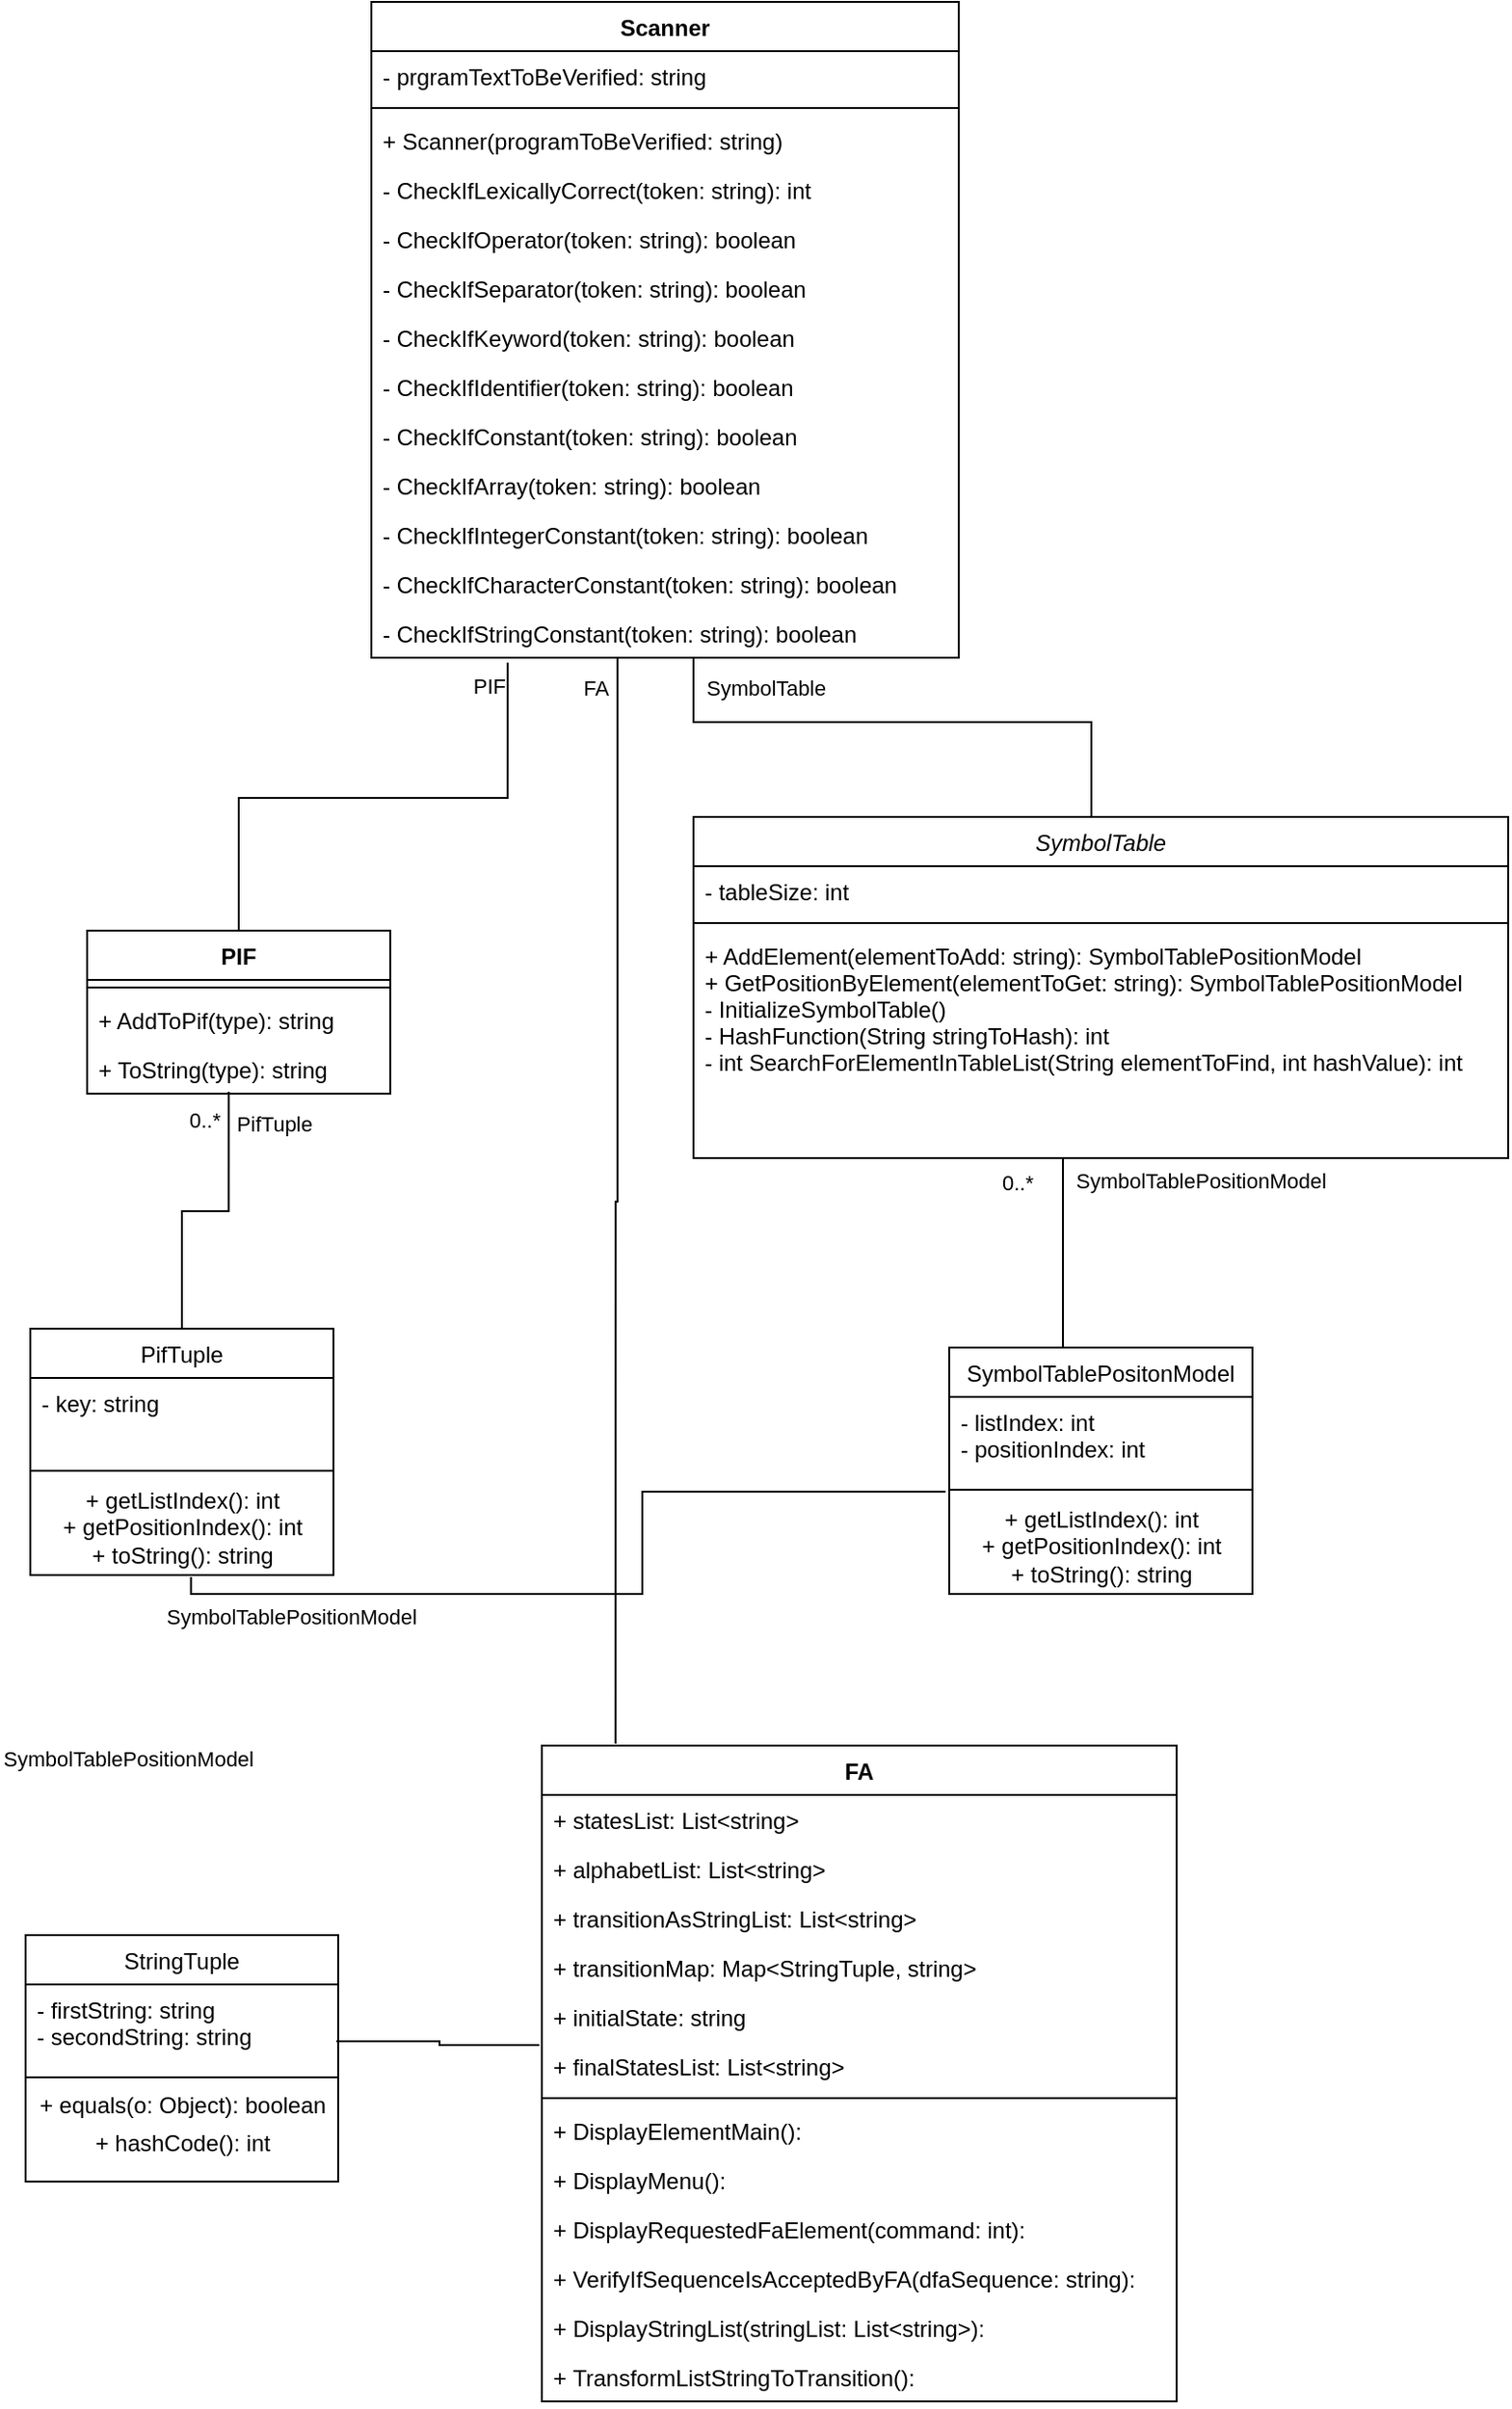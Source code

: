 <mxfile version="15.4.0" type="device"><diagram id="C5RBs43oDa-KdzZeNtuy" name="Page-1"><mxGraphModel dx="1422" dy="822" grid="1" gridSize="10" guides="1" tooltips="1" connect="1" arrows="1" fold="1" page="1" pageScale="1" pageWidth="827" pageHeight="1169" math="0" shadow="0"><root><mxCell id="WIyWlLk6GJQsqaUBKTNV-0"/><mxCell id="WIyWlLk6GJQsqaUBKTNV-1" parent="WIyWlLk6GJQsqaUBKTNV-0"/><mxCell id="zkfFHV4jXpPFQw0GAbJ--0" value="SymbolTable" style="swimlane;fontStyle=2;align=center;verticalAlign=top;childLayout=stackLayout;horizontal=1;startSize=26;horizontalStack=0;resizeParent=1;resizeLast=0;collapsible=1;marginBottom=0;rounded=0;shadow=0;strokeWidth=1;" parent="WIyWlLk6GJQsqaUBKTNV-1" vertex="1"><mxGeometry x="390" y="980" width="430" height="180" as="geometry"><mxRectangle x="230" y="140" width="160" height="26" as="alternateBounds"/></mxGeometry></mxCell><mxCell id="zkfFHV4jXpPFQw0GAbJ--2" value="- tableSize: int" style="text;align=left;verticalAlign=top;spacingLeft=4;spacingRight=4;overflow=hidden;rotatable=0;points=[[0,0.5],[1,0.5]];portConstraint=eastwest;rounded=0;shadow=0;html=0;" parent="zkfFHV4jXpPFQw0GAbJ--0" vertex="1"><mxGeometry y="26" width="430" height="26" as="geometry"/></mxCell><mxCell id="zkfFHV4jXpPFQw0GAbJ--4" value="" style="line;html=1;strokeWidth=1;align=left;verticalAlign=middle;spacingTop=-1;spacingLeft=3;spacingRight=3;rotatable=0;labelPosition=right;points=[];portConstraint=eastwest;" parent="zkfFHV4jXpPFQw0GAbJ--0" vertex="1"><mxGeometry y="52" width="430" height="8" as="geometry"/></mxCell><mxCell id="zkfFHV4jXpPFQw0GAbJ--5" value="+ AddElement(elementToAdd: string): SymbolTablePositionModel&#10;+ GetPositionByElement(elementToGet: string): SymbolTablePositionModel&#10;- InitializeSymbolTable()&#10;- HashFunction(String stringToHash): int&#10;- int SearchForElementInTableList(String elementToFind, int hashValue): int " style="text;align=left;verticalAlign=top;spacingLeft=4;spacingRight=4;overflow=hidden;rotatable=0;points=[[0,0.5],[1,0.5]];portConstraint=eastwest;labelBackgroundColor=default;" parent="zkfFHV4jXpPFQw0GAbJ--0" vertex="1"><mxGeometry y="60" width="430" height="84" as="geometry"/></mxCell><mxCell id="zkfFHV4jXpPFQw0GAbJ--13" value="SymbolTablePositonModel" style="swimlane;fontStyle=0;align=center;verticalAlign=top;childLayout=stackLayout;horizontal=1;startSize=26;horizontalStack=0;resizeParent=1;resizeLast=0;collapsible=1;marginBottom=0;rounded=0;shadow=0;strokeWidth=1;" parent="WIyWlLk6GJQsqaUBKTNV-1" vertex="1"><mxGeometry x="525" y="1260" width="160" height="130" as="geometry"><mxRectangle x="340" y="380" width="170" height="26" as="alternateBounds"/></mxGeometry></mxCell><mxCell id="zkfFHV4jXpPFQw0GAbJ--14" value="- listIndex: int&#10;- positionIndex: int" style="text;align=left;verticalAlign=top;spacingLeft=4;spacingRight=4;overflow=hidden;rotatable=0;points=[[0,0.5],[1,0.5]];portConstraint=eastwest;" parent="zkfFHV4jXpPFQw0GAbJ--13" vertex="1"><mxGeometry y="26" width="160" height="44" as="geometry"/></mxCell><mxCell id="zkfFHV4jXpPFQw0GAbJ--15" value="" style="line;html=1;strokeWidth=1;align=left;verticalAlign=middle;spacingTop=-1;spacingLeft=3;spacingRight=3;rotatable=0;labelPosition=right;points=[];portConstraint=eastwest;" parent="zkfFHV4jXpPFQw0GAbJ--13" vertex="1"><mxGeometry y="70" width="160" height="10" as="geometry"/></mxCell><mxCell id="73uMy0ftTJ4x6Q7Thoul-0" value="+ getListIndex(): int&lt;br&gt;+ getPositionIndex(): int&lt;br&gt;+ toString(): string" style="text;html=1;align=center;verticalAlign=middle;resizable=0;points=[];autosize=1;strokeColor=none;fillColor=none;" parent="zkfFHV4jXpPFQw0GAbJ--13" vertex="1"><mxGeometry y="80" width="160" height="50" as="geometry"/></mxCell><mxCell id="ze6x-kzvLuAOTEvd9npI-0" value="Scanner" style="swimlane;fontStyle=1;align=center;verticalAlign=top;childLayout=stackLayout;horizontal=1;startSize=26;horizontalStack=0;resizeParent=1;resizeParentMax=0;resizeLast=0;collapsible=1;marginBottom=0;" parent="WIyWlLk6GJQsqaUBKTNV-1" vertex="1"><mxGeometry x="220" y="550" width="310" height="346" as="geometry"/></mxCell><mxCell id="ze6x-kzvLuAOTEvd9npI-1" value="- prgramTextToBeVerified: string" style="text;strokeColor=none;fillColor=none;align=left;verticalAlign=top;spacingLeft=4;spacingRight=4;overflow=hidden;rotatable=0;points=[[0,0.5],[1,0.5]];portConstraint=eastwest;" parent="ze6x-kzvLuAOTEvd9npI-0" vertex="1"><mxGeometry y="26" width="310" height="26" as="geometry"/></mxCell><mxCell id="ze6x-kzvLuAOTEvd9npI-2" value="" style="line;strokeWidth=1;fillColor=none;align=left;verticalAlign=middle;spacingTop=-1;spacingLeft=3;spacingRight=3;rotatable=0;labelPosition=right;points=[];portConstraint=eastwest;" parent="ze6x-kzvLuAOTEvd9npI-0" vertex="1"><mxGeometry y="52" width="310" height="8" as="geometry"/></mxCell><mxCell id="ze6x-kzvLuAOTEvd9npI-3" value="+ Scanner(programToBeVerified: string)" style="text;strokeColor=none;fillColor=none;align=left;verticalAlign=top;spacingLeft=4;spacingRight=4;overflow=hidden;rotatable=0;points=[[0,0.5],[1,0.5]];portConstraint=eastwest;" parent="ze6x-kzvLuAOTEvd9npI-0" vertex="1"><mxGeometry y="60" width="310" height="26" as="geometry"/></mxCell><mxCell id="ze6x-kzvLuAOTEvd9npI-6" value="- CheckIfLexicallyCorrect(token: string): int" style="text;strokeColor=none;fillColor=none;align=left;verticalAlign=top;spacingLeft=4;spacingRight=4;overflow=hidden;rotatable=0;points=[[0,0.5],[1,0.5]];portConstraint=eastwest;" parent="ze6x-kzvLuAOTEvd9npI-0" vertex="1"><mxGeometry y="86" width="310" height="26" as="geometry"/></mxCell><mxCell id="ze6x-kzvLuAOTEvd9npI-9" value="- CheckIfOperator(token: string): boolean" style="text;strokeColor=none;fillColor=none;align=left;verticalAlign=top;spacingLeft=4;spacingRight=4;overflow=hidden;rotatable=0;points=[[0,0.5],[1,0.5]];portConstraint=eastwest;" parent="ze6x-kzvLuAOTEvd9npI-0" vertex="1"><mxGeometry y="112" width="310" height="26" as="geometry"/></mxCell><mxCell id="ze6x-kzvLuAOTEvd9npI-4" value="- CheckIfSeparator(token: string): boolean" style="text;strokeColor=none;fillColor=none;align=left;verticalAlign=top;spacingLeft=4;spacingRight=4;overflow=hidden;rotatable=0;points=[[0,0.5],[1,0.5]];portConstraint=eastwest;" parent="ze6x-kzvLuAOTEvd9npI-0" vertex="1"><mxGeometry y="138" width="310" height="26" as="geometry"/></mxCell><mxCell id="ze6x-kzvLuAOTEvd9npI-11" value="- CheckIfKeyword(token: string): boolean" style="text;strokeColor=none;fillColor=none;align=left;verticalAlign=top;spacingLeft=4;spacingRight=4;overflow=hidden;rotatable=0;points=[[0,0.5],[1,0.5]];portConstraint=eastwest;" parent="ze6x-kzvLuAOTEvd9npI-0" vertex="1"><mxGeometry y="164" width="310" height="26" as="geometry"/></mxCell><mxCell id="ze6x-kzvLuAOTEvd9npI-12" value="- CheckIfIdentifier(token: string): boolean" style="text;strokeColor=none;fillColor=none;align=left;verticalAlign=top;spacingLeft=4;spacingRight=4;overflow=hidden;rotatable=0;points=[[0,0.5],[1,0.5]];portConstraint=eastwest;" parent="ze6x-kzvLuAOTEvd9npI-0" vertex="1"><mxGeometry y="190" width="310" height="26" as="geometry"/></mxCell><mxCell id="ze6x-kzvLuAOTEvd9npI-5" value="- CheckIfConstant(token: string): boolean" style="text;strokeColor=none;fillColor=none;align=left;verticalAlign=top;spacingLeft=4;spacingRight=4;overflow=hidden;rotatable=0;points=[[0,0.5],[1,0.5]];portConstraint=eastwest;" parent="ze6x-kzvLuAOTEvd9npI-0" vertex="1"><mxGeometry y="216" width="310" height="26" as="geometry"/></mxCell><mxCell id="ze6x-kzvLuAOTEvd9npI-10" value="- CheckIfArray(token: string): boolean" style="text;strokeColor=none;fillColor=none;align=left;verticalAlign=top;spacingLeft=4;spacingRight=4;overflow=hidden;rotatable=0;points=[[0,0.5],[1,0.5]];portConstraint=eastwest;" parent="ze6x-kzvLuAOTEvd9npI-0" vertex="1"><mxGeometry y="242" width="310" height="26" as="geometry"/></mxCell><mxCell id="ze6x-kzvLuAOTEvd9npI-8" value="- CheckIfIntegerConstant(token: string): boolean" style="text;strokeColor=none;fillColor=none;align=left;verticalAlign=top;spacingLeft=4;spacingRight=4;overflow=hidden;rotatable=0;points=[[0,0.5],[1,0.5]];portConstraint=eastwest;" parent="ze6x-kzvLuAOTEvd9npI-0" vertex="1"><mxGeometry y="268" width="310" height="26" as="geometry"/></mxCell><mxCell id="ze6x-kzvLuAOTEvd9npI-14" value="- CheckIfCharacterConstant(token: string): boolean" style="text;strokeColor=none;fillColor=none;align=left;verticalAlign=top;spacingLeft=4;spacingRight=4;overflow=hidden;rotatable=0;points=[[0,0.5],[1,0.5]];portConstraint=eastwest;" parent="ze6x-kzvLuAOTEvd9npI-0" vertex="1"><mxGeometry y="294" width="310" height="26" as="geometry"/></mxCell><mxCell id="ze6x-kzvLuAOTEvd9npI-13" value="- CheckIfStringConstant(token: string): boolean" style="text;strokeColor=none;fillColor=none;align=left;verticalAlign=top;spacingLeft=4;spacingRight=4;overflow=hidden;rotatable=0;points=[[0,0.5],[1,0.5]];portConstraint=eastwest;" parent="ze6x-kzvLuAOTEvd9npI-0" vertex="1"><mxGeometry y="320" width="310" height="26" as="geometry"/></mxCell><mxCell id="ze6x-kzvLuAOTEvd9npI-15" value="PIF" style="swimlane;fontStyle=1;align=center;verticalAlign=top;childLayout=stackLayout;horizontal=1;startSize=26;horizontalStack=0;resizeParent=1;resizeParentMax=0;resizeLast=0;collapsible=1;marginBottom=0;" parent="WIyWlLk6GJQsqaUBKTNV-1" vertex="1"><mxGeometry x="70" y="1040" width="160" height="86" as="geometry"/></mxCell><mxCell id="ze6x-kzvLuAOTEvd9npI-17" value="" style="line;strokeWidth=1;fillColor=none;align=left;verticalAlign=middle;spacingTop=-1;spacingLeft=3;spacingRight=3;rotatable=0;labelPosition=right;points=[];portConstraint=eastwest;" parent="ze6x-kzvLuAOTEvd9npI-15" vertex="1"><mxGeometry y="26" width="160" height="8" as="geometry"/></mxCell><mxCell id="ze6x-kzvLuAOTEvd9npI-18" value="+ AddToPif(type): string" style="text;strokeColor=none;fillColor=none;align=left;verticalAlign=top;spacingLeft=4;spacingRight=4;overflow=hidden;rotatable=0;points=[[0,0.5],[1,0.5]];portConstraint=eastwest;" parent="ze6x-kzvLuAOTEvd9npI-15" vertex="1"><mxGeometry y="34" width="160" height="26" as="geometry"/></mxCell><mxCell id="ze6x-kzvLuAOTEvd9npI-32" value="+ ToString(type): string" style="text;strokeColor=none;fillColor=none;align=left;verticalAlign=top;spacingLeft=4;spacingRight=4;overflow=hidden;rotatable=0;points=[[0,0.5],[1,0.5]];portConstraint=eastwest;" parent="ze6x-kzvLuAOTEvd9npI-15" vertex="1"><mxGeometry y="60" width="160" height="26" as="geometry"/></mxCell><mxCell id="ze6x-kzvLuAOTEvd9npI-19" value="" style="endArrow=none;html=1;edgeStyle=orthogonalEdgeStyle;rounded=0;" parent="WIyWlLk6GJQsqaUBKTNV-1" target="zkfFHV4jXpPFQw0GAbJ--13" edge="1"><mxGeometry relative="1" as="geometry"><mxPoint x="570" y="1160" as="sourcePoint"/><mxPoint x="430" y="1230" as="targetPoint"/><Array as="points"><mxPoint x="585" y="1190"/><mxPoint x="585" y="1190"/></Array></mxGeometry></mxCell><mxCell id="ze6x-kzvLuAOTEvd9npI-20" value="SymbolTablePositionModel" style="edgeLabel;resizable=0;html=1;align=left;verticalAlign=bottom;" parent="ze6x-kzvLuAOTEvd9npI-19" connectable="0" vertex="1"><mxGeometry x="-1" relative="1" as="geometry"><mxPoint x="20" y="20" as="offset"/></mxGeometry></mxCell><mxCell id="ze6x-kzvLuAOTEvd9npI-25" value="0..*" style="edgeLabel;resizable=0;html=1;align=left;verticalAlign=bottom;" parent="WIyWlLk6GJQsqaUBKTNV-1" connectable="0" vertex="1"><mxGeometry x="540" y="1180" as="geometry"><mxPoint x="11" y="1" as="offset"/></mxGeometry></mxCell><mxCell id="ze6x-kzvLuAOTEvd9npI-26" value="" style="endArrow=none;html=1;edgeStyle=orthogonalEdgeStyle;rounded=0;" parent="WIyWlLk6GJQsqaUBKTNV-1" source="ze6x-kzvLuAOTEvd9npI-13" target="zkfFHV4jXpPFQw0GAbJ--0" edge="1"><mxGeometry relative="1" as="geometry"><mxPoint x="480" y="930" as="sourcePoint"/><mxPoint x="640" y="930" as="targetPoint"/><Array as="points"><mxPoint x="390" y="930"/><mxPoint x="600" y="930"/></Array></mxGeometry></mxCell><mxCell id="ze6x-kzvLuAOTEvd9npI-27" value="SymbolTable" style="edgeLabel;resizable=0;html=1;align=left;verticalAlign=bottom;" parent="ze6x-kzvLuAOTEvd9npI-26" connectable="0" vertex="1"><mxGeometry x="-1" relative="1" as="geometry"><mxPoint x="5" y="24" as="offset"/></mxGeometry></mxCell><mxCell id="ze6x-kzvLuAOTEvd9npI-29" value="" style="endArrow=none;html=1;edgeStyle=orthogonalEdgeStyle;rounded=0;exitX=0.5;exitY=0;exitDx=0;exitDy=0;entryX=0.232;entryY=1.1;entryDx=0;entryDy=0;entryPerimeter=0;" parent="WIyWlLk6GJQsqaUBKTNV-1" source="ze6x-kzvLuAOTEvd9npI-15" target="ze6x-kzvLuAOTEvd9npI-13" edge="1"><mxGeometry relative="1" as="geometry"><mxPoint x="120" y="990" as="sourcePoint"/><mxPoint x="280" y="990" as="targetPoint"/><Array as="points"><mxPoint x="150" y="970"/><mxPoint x="292" y="970"/></Array></mxGeometry></mxCell><mxCell id="ze6x-kzvLuAOTEvd9npI-31" value="PIF" style="edgeLabel;resizable=0;html=1;align=right;verticalAlign=bottom;" parent="ze6x-kzvLuAOTEvd9npI-29" connectable="0" vertex="1"><mxGeometry x="1" relative="1" as="geometry"><mxPoint y="21" as="offset"/></mxGeometry></mxCell><mxCell id="ze6x-kzvLuAOTEvd9npI-37" value="PifTuple" style="swimlane;fontStyle=0;align=center;verticalAlign=top;childLayout=stackLayout;horizontal=1;startSize=26;horizontalStack=0;resizeParent=1;resizeLast=0;collapsible=1;marginBottom=0;rounded=0;shadow=0;strokeWidth=1;" parent="WIyWlLk6GJQsqaUBKTNV-1" vertex="1"><mxGeometry x="40" y="1250" width="160" height="130" as="geometry"><mxRectangle x="340" y="380" width="170" height="26" as="alternateBounds"/></mxGeometry></mxCell><mxCell id="ze6x-kzvLuAOTEvd9npI-38" value="- key: string" style="text;align=left;verticalAlign=top;spacingLeft=4;spacingRight=4;overflow=hidden;rotatable=0;points=[[0,0.5],[1,0.5]];portConstraint=eastwest;" parent="ze6x-kzvLuAOTEvd9npI-37" vertex="1"><mxGeometry y="26" width="160" height="44" as="geometry"/></mxCell><mxCell id="ze6x-kzvLuAOTEvd9npI-39" value="" style="line;html=1;strokeWidth=1;align=left;verticalAlign=middle;spacingTop=-1;spacingLeft=3;spacingRight=3;rotatable=0;labelPosition=right;points=[];portConstraint=eastwest;" parent="ze6x-kzvLuAOTEvd9npI-37" vertex="1"><mxGeometry y="70" width="160" height="10" as="geometry"/></mxCell><mxCell id="ze6x-kzvLuAOTEvd9npI-40" value="+ getListIndex(): int&lt;br&gt;+ getPositionIndex(): int&lt;br&gt;+ toString(): string" style="text;html=1;align=center;verticalAlign=middle;resizable=0;points=[];autosize=1;strokeColor=none;fillColor=none;" parent="ze6x-kzvLuAOTEvd9npI-37" vertex="1"><mxGeometry y="80" width="160" height="50" as="geometry"/></mxCell><mxCell id="ze6x-kzvLuAOTEvd9npI-41" value="" style="endArrow=none;html=1;edgeStyle=orthogonalEdgeStyle;rounded=0;entryX=-0.012;entryY=1.136;entryDx=0;entryDy=0;exitX=0.53;exitY=1.02;exitDx=0;exitDy=0;exitPerimeter=0;entryPerimeter=0;" parent="WIyWlLk6GJQsqaUBKTNV-1" source="ze6x-kzvLuAOTEvd9npI-40" target="zkfFHV4jXpPFQw0GAbJ--14" edge="1"><mxGeometry relative="1" as="geometry"><mxPoint x="280" y="1340" as="sourcePoint"/><mxPoint x="440" y="1340" as="targetPoint"/><Array as="points"><mxPoint x="125" y="1390"/><mxPoint x="363" y="1390"/><mxPoint x="363" y="1336"/></Array></mxGeometry></mxCell><mxCell id="ze6x-kzvLuAOTEvd9npI-42" value="SymbolTablePositionModel" style="edgeLabel;resizable=0;html=1;align=left;verticalAlign=bottom;" parent="ze6x-kzvLuAOTEvd9npI-41" connectable="0" vertex="1"><mxGeometry x="-1" relative="1" as="geometry"><mxPoint x="-15" y="29" as="offset"/></mxGeometry></mxCell><mxCell id="ze6x-kzvLuAOTEvd9npI-43" value="SymbolTablePositionModel" style="edgeLabel;resizable=0;html=1;align=right;verticalAlign=bottom;" parent="ze6x-kzvLuAOTEvd9npI-41" connectable="0" vertex="1"><mxGeometry x="1" relative="1" as="geometry"><mxPoint x="-365" y="150" as="offset"/></mxGeometry></mxCell><mxCell id="T1Hr_aAXfhIMH2y1nktN-0" value="" style="endArrow=none;html=1;edgeStyle=orthogonalEdgeStyle;rounded=0;exitX=0.5;exitY=0;exitDx=0;exitDy=0;entryX=0.467;entryY=0.962;entryDx=0;entryDy=0;entryPerimeter=0;" parent="WIyWlLk6GJQsqaUBKTNV-1" source="ze6x-kzvLuAOTEvd9npI-37" target="ze6x-kzvLuAOTEvd9npI-32" edge="1"><mxGeometry relative="1" as="geometry"><mxPoint x="330" y="1210" as="sourcePoint"/><mxPoint x="490" y="1210" as="targetPoint"/></mxGeometry></mxCell><mxCell id="T1Hr_aAXfhIMH2y1nktN-2" value="PifTuple" style="edgeLabel;resizable=0;html=1;align=right;verticalAlign=bottom;" parent="T1Hr_aAXfhIMH2y1nktN-0" connectable="0" vertex="1"><mxGeometry x="1" relative="1" as="geometry"><mxPoint x="45" y="25" as="offset"/></mxGeometry></mxCell><mxCell id="T1Hr_aAXfhIMH2y1nktN-3" value="0..*" style="edgeLabel;resizable=0;html=1;align=left;verticalAlign=bottom;" parent="WIyWlLk6GJQsqaUBKTNV-1" connectable="0" vertex="1"><mxGeometry x="570" y="1169" as="geometry"><mxPoint x="-448" y="-21" as="offset"/></mxGeometry></mxCell><mxCell id="j4dm4mt9JB1MPL_7swDO-0" value="FA" style="swimlane;fontStyle=1;align=center;verticalAlign=top;childLayout=stackLayout;horizontal=1;startSize=26;horizontalStack=0;resizeParent=1;resizeParentMax=0;resizeLast=0;collapsible=1;marginBottom=0;" vertex="1" parent="WIyWlLk6GJQsqaUBKTNV-1"><mxGeometry x="310" y="1470" width="335" height="346" as="geometry"/></mxCell><mxCell id="j4dm4mt9JB1MPL_7swDO-1" value="+ statesList: List&lt;string&gt;" style="text;strokeColor=none;fillColor=none;align=left;verticalAlign=top;spacingLeft=4;spacingRight=4;overflow=hidden;rotatable=0;points=[[0,0.5],[1,0.5]];portConstraint=eastwest;" vertex="1" parent="j4dm4mt9JB1MPL_7swDO-0"><mxGeometry y="26" width="335" height="26" as="geometry"/></mxCell><mxCell id="j4dm4mt9JB1MPL_7swDO-5" value="+ alphabetList: List&lt;string&gt;" style="text;strokeColor=none;fillColor=none;align=left;verticalAlign=top;spacingLeft=4;spacingRight=4;overflow=hidden;rotatable=0;points=[[0,0.5],[1,0.5]];portConstraint=eastwest;" vertex="1" parent="j4dm4mt9JB1MPL_7swDO-0"><mxGeometry y="52" width="335" height="26" as="geometry"/></mxCell><mxCell id="j4dm4mt9JB1MPL_7swDO-6" value="+ transitionAsStringList: List&lt;string&gt;" style="text;strokeColor=none;fillColor=none;align=left;verticalAlign=top;spacingLeft=4;spacingRight=4;overflow=hidden;rotatable=0;points=[[0,0.5],[1,0.5]];portConstraint=eastwest;" vertex="1" parent="j4dm4mt9JB1MPL_7swDO-0"><mxGeometry y="78" width="335" height="26" as="geometry"/></mxCell><mxCell id="j4dm4mt9JB1MPL_7swDO-9" value="+ transitionMap: Map&lt;StringTuple, string&gt;" style="text;strokeColor=none;fillColor=none;align=left;verticalAlign=top;spacingLeft=4;spacingRight=4;overflow=hidden;rotatable=0;points=[[0,0.5],[1,0.5]];portConstraint=eastwest;" vertex="1" parent="j4dm4mt9JB1MPL_7swDO-0"><mxGeometry y="104" width="335" height="26" as="geometry"/></mxCell><mxCell id="j4dm4mt9JB1MPL_7swDO-7" value="+ initialState: string" style="text;strokeColor=none;fillColor=none;align=left;verticalAlign=top;spacingLeft=4;spacingRight=4;overflow=hidden;rotatable=0;points=[[0,0.5],[1,0.5]];portConstraint=eastwest;" vertex="1" parent="j4dm4mt9JB1MPL_7swDO-0"><mxGeometry y="130" width="335" height="26" as="geometry"/></mxCell><mxCell id="j4dm4mt9JB1MPL_7swDO-8" value="+ finalStatesList: List&lt;string&gt;" style="text;strokeColor=none;fillColor=none;align=left;verticalAlign=top;spacingLeft=4;spacingRight=4;overflow=hidden;rotatable=0;points=[[0,0.5],[1,0.5]];portConstraint=eastwest;" vertex="1" parent="j4dm4mt9JB1MPL_7swDO-0"><mxGeometry y="156" width="335" height="26" as="geometry"/></mxCell><mxCell id="j4dm4mt9JB1MPL_7swDO-2" value="" style="line;strokeWidth=1;fillColor=none;align=left;verticalAlign=middle;spacingTop=-1;spacingLeft=3;spacingRight=3;rotatable=0;labelPosition=right;points=[];portConstraint=eastwest;" vertex="1" parent="j4dm4mt9JB1MPL_7swDO-0"><mxGeometry y="182" width="335" height="8" as="geometry"/></mxCell><mxCell id="j4dm4mt9JB1MPL_7swDO-3" value="+ DisplayElementMain(): " style="text;strokeColor=none;fillColor=none;align=left;verticalAlign=top;spacingLeft=4;spacingRight=4;overflow=hidden;rotatable=0;points=[[0,0.5],[1,0.5]];portConstraint=eastwest;" vertex="1" parent="j4dm4mt9JB1MPL_7swDO-0"><mxGeometry y="190" width="335" height="26" as="geometry"/></mxCell><mxCell id="j4dm4mt9JB1MPL_7swDO-10" value="+ DisplayMenu(): " style="text;strokeColor=none;fillColor=none;align=left;verticalAlign=top;spacingLeft=4;spacingRight=4;overflow=hidden;rotatable=0;points=[[0,0.5],[1,0.5]];portConstraint=eastwest;" vertex="1" parent="j4dm4mt9JB1MPL_7swDO-0"><mxGeometry y="216" width="335" height="26" as="geometry"/></mxCell><mxCell id="j4dm4mt9JB1MPL_7swDO-11" value="+ DisplayRequestedFaElement(command: int): " style="text;strokeColor=none;fillColor=none;align=left;verticalAlign=top;spacingLeft=4;spacingRight=4;overflow=hidden;rotatable=0;points=[[0,0.5],[1,0.5]];portConstraint=eastwest;" vertex="1" parent="j4dm4mt9JB1MPL_7swDO-0"><mxGeometry y="242" width="335" height="26" as="geometry"/></mxCell><mxCell id="j4dm4mt9JB1MPL_7swDO-12" value="+ VerifyIfSequenceIsAcceptedByFA(dfaSequence: string): " style="text;strokeColor=none;fillColor=none;align=left;verticalAlign=top;spacingLeft=4;spacingRight=4;overflow=hidden;rotatable=0;points=[[0,0.5],[1,0.5]];portConstraint=eastwest;" vertex="1" parent="j4dm4mt9JB1MPL_7swDO-0"><mxGeometry y="268" width="335" height="26" as="geometry"/></mxCell><mxCell id="j4dm4mt9JB1MPL_7swDO-13" value="+ DisplayStringList(stringList: List&lt;string&gt;): " style="text;strokeColor=none;fillColor=none;align=left;verticalAlign=top;spacingLeft=4;spacingRight=4;overflow=hidden;rotatable=0;points=[[0,0.5],[1,0.5]];portConstraint=eastwest;" vertex="1" parent="j4dm4mt9JB1MPL_7swDO-0"><mxGeometry y="294" width="335" height="26" as="geometry"/></mxCell><mxCell id="j4dm4mt9JB1MPL_7swDO-14" value="+ TransformListStringToTransition(): " style="text;strokeColor=none;fillColor=none;align=left;verticalAlign=top;spacingLeft=4;spacingRight=4;overflow=hidden;rotatable=0;points=[[0,0.5],[1,0.5]];portConstraint=eastwest;" vertex="1" parent="j4dm4mt9JB1MPL_7swDO-0"><mxGeometry y="320" width="335" height="26" as="geometry"/></mxCell><mxCell id="j4dm4mt9JB1MPL_7swDO-15" value="StringTuple" style="swimlane;fontStyle=0;align=center;verticalAlign=top;childLayout=stackLayout;horizontal=1;startSize=26;horizontalStack=0;resizeParent=1;resizeLast=0;collapsible=1;marginBottom=0;rounded=0;shadow=0;strokeWidth=1;" vertex="1" parent="WIyWlLk6GJQsqaUBKTNV-1"><mxGeometry x="37.5" y="1570" width="165" height="130" as="geometry"><mxRectangle x="340" y="380" width="170" height="26" as="alternateBounds"/></mxGeometry></mxCell><mxCell id="j4dm4mt9JB1MPL_7swDO-16" value="- firstString: string&#10;- secondString: string" style="text;align=left;verticalAlign=top;spacingLeft=4;spacingRight=4;overflow=hidden;rotatable=0;points=[[0,0.5],[1,0.5]];portConstraint=eastwest;" vertex="1" parent="j4dm4mt9JB1MPL_7swDO-15"><mxGeometry y="26" width="165" height="44" as="geometry"/></mxCell><mxCell id="j4dm4mt9JB1MPL_7swDO-17" value="" style="line;html=1;strokeWidth=1;align=left;verticalAlign=middle;spacingTop=-1;spacingLeft=3;spacingRight=3;rotatable=0;labelPosition=right;points=[];portConstraint=eastwest;" vertex="1" parent="j4dm4mt9JB1MPL_7swDO-15"><mxGeometry y="70" width="165" height="10" as="geometry"/></mxCell><mxCell id="j4dm4mt9JB1MPL_7swDO-18" value="+ equals(o: Object): boolean" style="text;html=1;align=center;verticalAlign=middle;resizable=0;points=[];autosize=1;strokeColor=none;fillColor=none;" vertex="1" parent="j4dm4mt9JB1MPL_7swDO-15"><mxGeometry y="80" width="165" height="20" as="geometry"/></mxCell><mxCell id="j4dm4mt9JB1MPL_7swDO-19" value="+ hashCode(): int" style="text;html=1;align=center;verticalAlign=middle;resizable=0;points=[];autosize=1;strokeColor=none;fillColor=none;" vertex="1" parent="j4dm4mt9JB1MPL_7swDO-15"><mxGeometry y="100" width="165" height="20" as="geometry"/></mxCell><mxCell id="j4dm4mt9JB1MPL_7swDO-20" value="" style="endArrow=none;html=1;edgeStyle=orthogonalEdgeStyle;rounded=0;exitX=-0.004;exitY=0.077;exitDx=0;exitDy=0;exitPerimeter=0;entryX=0.994;entryY=0.682;entryDx=0;entryDy=0;entryPerimeter=0;" edge="1" parent="WIyWlLk6GJQsqaUBKTNV-1" source="j4dm4mt9JB1MPL_7swDO-8" target="j4dm4mt9JB1MPL_7swDO-16"><mxGeometry relative="1" as="geometry"><mxPoint x="490" y="1450" as="sourcePoint"/><mxPoint x="650" y="1450" as="targetPoint"/><Array as="points"><mxPoint x="256" y="1628"/><mxPoint x="256" y="1626"/></Array></mxGeometry></mxCell><mxCell id="j4dm4mt9JB1MPL_7swDO-23" value="" style="endArrow=none;html=1;edgeStyle=orthogonalEdgeStyle;rounded=0;exitX=0.419;exitY=1;exitDx=0;exitDy=0;exitPerimeter=0;entryX=0.116;entryY=-0.003;entryDx=0;entryDy=0;entryPerimeter=0;" edge="1" parent="WIyWlLk6GJQsqaUBKTNV-1" source="ze6x-kzvLuAOTEvd9npI-13" target="j4dm4mt9JB1MPL_7swDO-0"><mxGeometry relative="1" as="geometry"><mxPoint x="310.0" y="950" as="sourcePoint"/><mxPoint x="350" y="1460" as="targetPoint"/></mxGeometry></mxCell><mxCell id="j4dm4mt9JB1MPL_7swDO-24" value="FA" style="edgeLabel;resizable=0;html=1;align=left;verticalAlign=bottom;" connectable="0" vertex="1" parent="j4dm4mt9JB1MPL_7swDO-23"><mxGeometry x="-1" relative="1" as="geometry"><mxPoint x="-20" y="24" as="offset"/></mxGeometry></mxCell></root></mxGraphModel></diagram></mxfile>